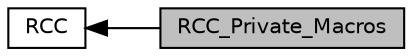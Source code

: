 digraph "RCC_Private_Macros"
{
  edge [fontname="Helvetica",fontsize="10",labelfontname="Helvetica",labelfontsize="10"];
  node [fontname="Helvetica",fontsize="10",shape=box];
  rankdir=LR;
  Node1 [label="RCC_Private_Macros",height=0.2,width=0.4,color="black", fillcolor="grey75", style="filled", fontcolor="black",tooltip=" "];
  Node2 [label="RCC",height=0.2,width=0.4,color="black", fillcolor="white", style="filled",URL="$group___r_c_c.html",tooltip="RCC HAL module driver."];
  Node2->Node1 [shape=plaintext, dir="back", style="solid"];
}
